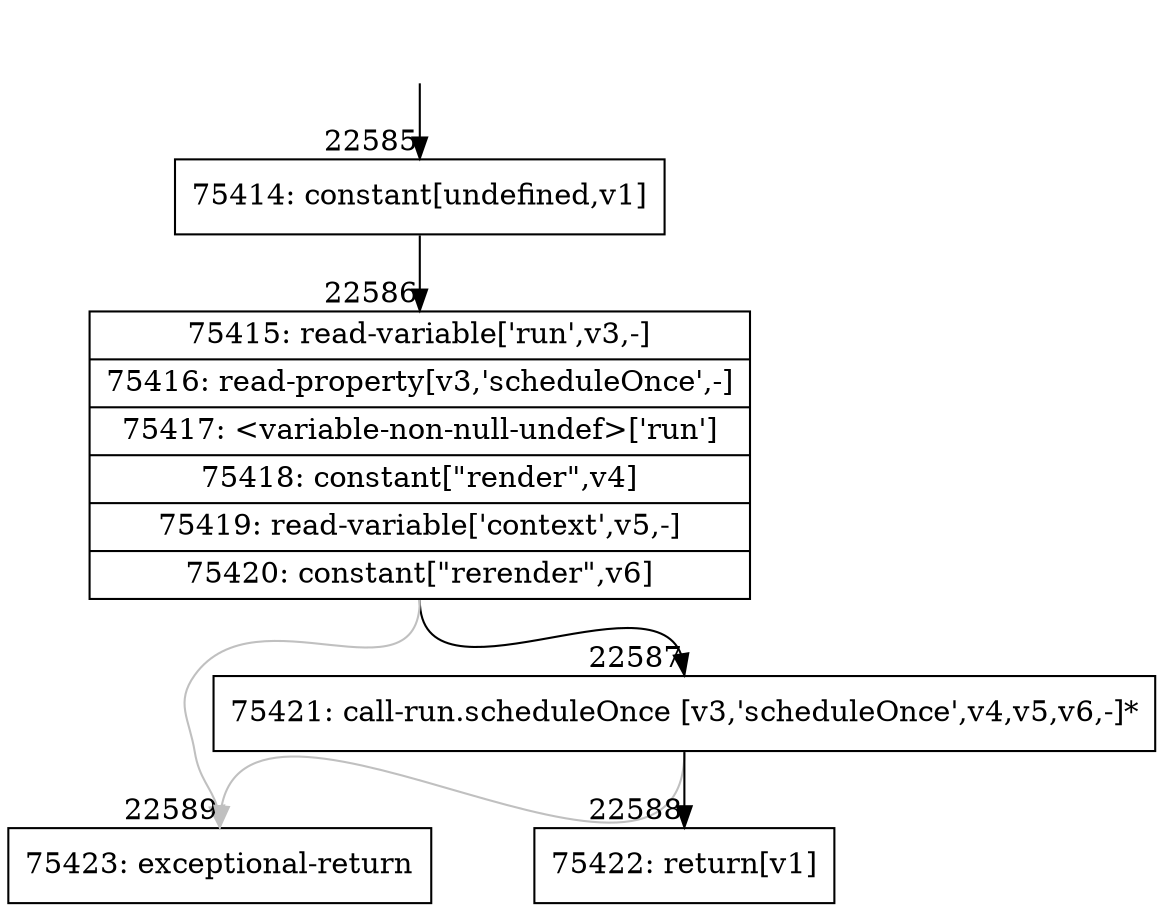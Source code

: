 digraph {
rankdir="TD"
BB_entry1970[shape=none,label=""];
BB_entry1970 -> BB22585 [tailport=s, headport=n, headlabel="    22585"]
BB22585 [shape=record label="{75414: constant[undefined,v1]}" ] 
BB22585 -> BB22586 [tailport=s, headport=n, headlabel="      22586"]
BB22586 [shape=record label="{75415: read-variable['run',v3,-]|75416: read-property[v3,'scheduleOnce',-]|75417: \<variable-non-null-undef\>['run']|75418: constant[\"render\",v4]|75419: read-variable['context',v5,-]|75420: constant[\"rerender\",v6]}" ] 
BB22586 -> BB22587 [tailport=s, headport=n, headlabel="      22587"]
BB22586 -> BB22589 [tailport=s, headport=n, color=gray, headlabel="      22589"]
BB22587 [shape=record label="{75421: call-run.scheduleOnce [v3,'scheduleOnce',v4,v5,v6,-]*}" ] 
BB22587 -> BB22588 [tailport=s, headport=n, headlabel="      22588"]
BB22587 -> BB22589 [tailport=s, headport=n, color=gray]
BB22588 [shape=record label="{75422: return[v1]}" ] 
BB22589 [shape=record label="{75423: exceptional-return}" ] 
//#$~ 42377
}
